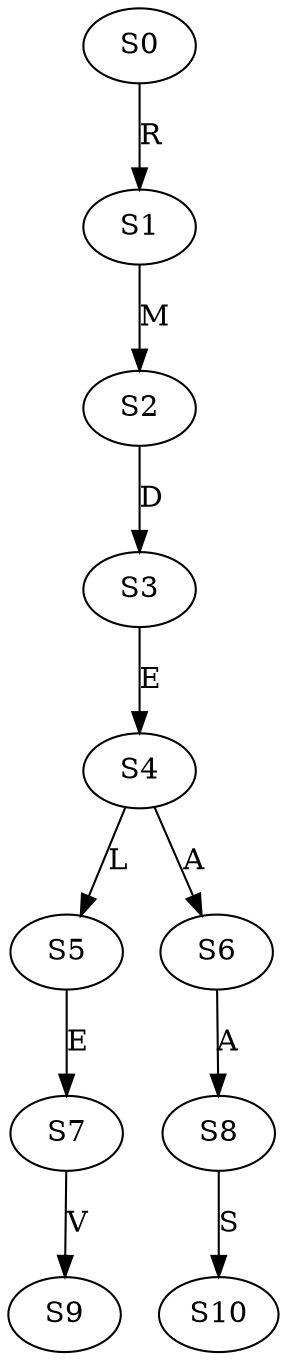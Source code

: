 strict digraph  {
	S0 -> S1 [ label = R ];
	S1 -> S2 [ label = M ];
	S2 -> S3 [ label = D ];
	S3 -> S4 [ label = E ];
	S4 -> S5 [ label = L ];
	S4 -> S6 [ label = A ];
	S5 -> S7 [ label = E ];
	S6 -> S8 [ label = A ];
	S7 -> S9 [ label = V ];
	S8 -> S10 [ label = S ];
}
